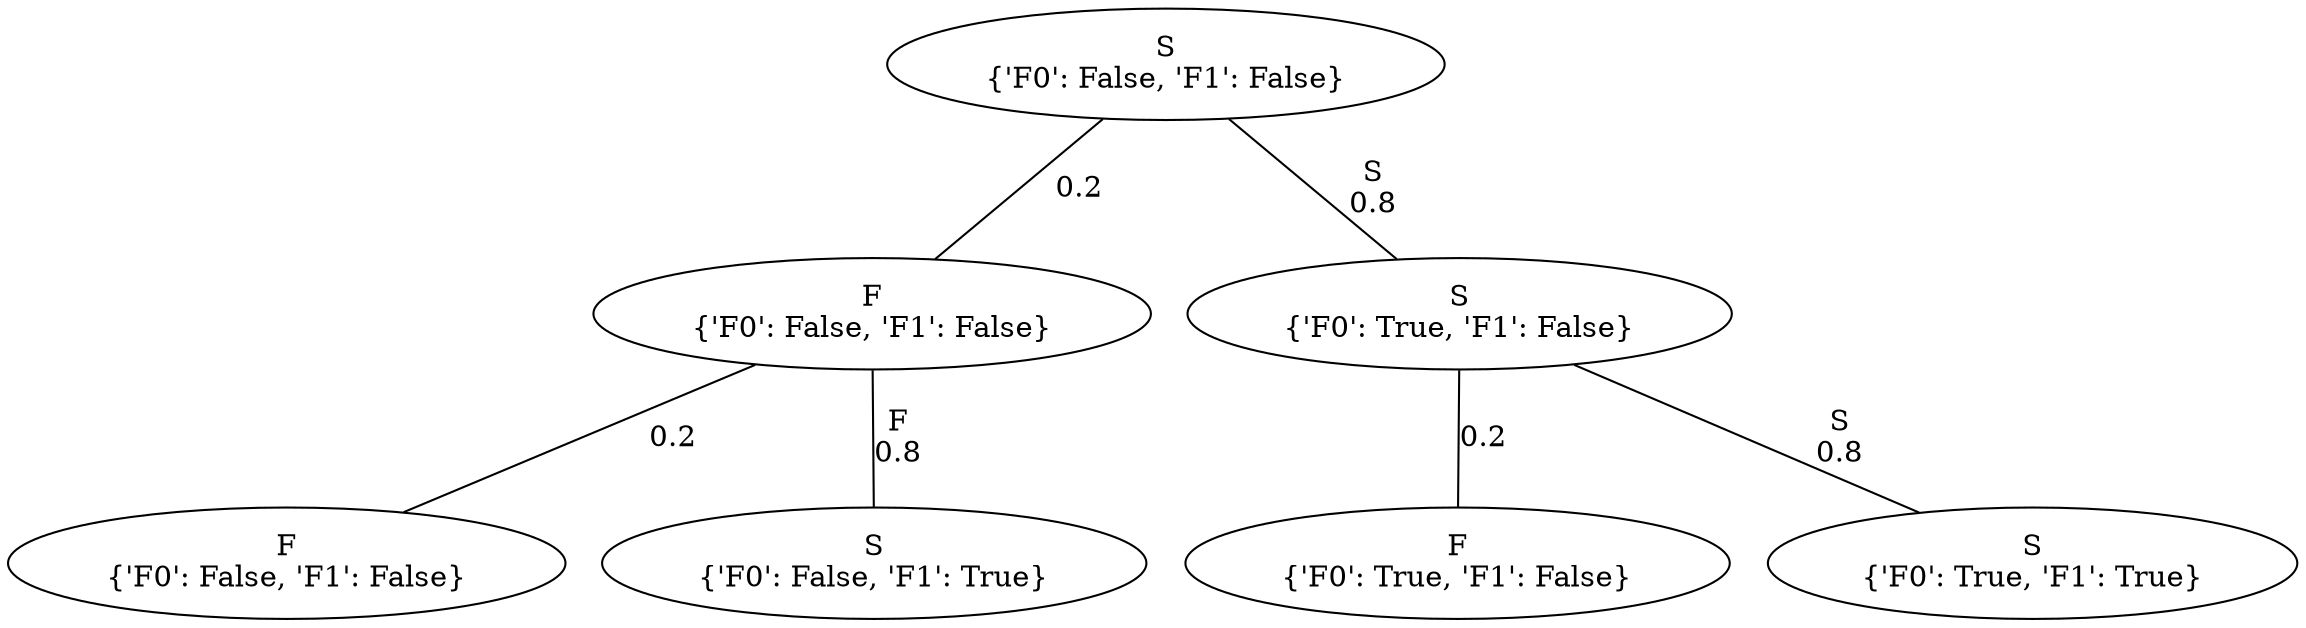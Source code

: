 graph G {
	140469817420256 [label="S
{'F0': False, 'F1': False}"]
	140469817420112 [label="S
{'F0': False, 'F1': False}"]
	140469817420256 -- 140469817420112 [label=0.2]
	140469817420112 [label="F
{'F0': False, 'F1': False}"]
	140469815374656 [label="F
{'F0': False, 'F1': False}"]
	140469817420112 -- 140469815374656 [label=0.2]
	140469815374656 [label="F
{'F0': False, 'F1': False}"]
	140469815374416 [label="{'F0': False, 'F1': True}"]
	140469817420112 -- 140469815374416 [label="F
0.8"]
	140469815374416 [label="S
{'F0': False, 'F1': True}"]
	140469815374320 [label="{'F0': True, 'F1': False}"]
	140469817420256 -- 140469815374320 [label="S
0.8"]
	140469815374320 [label="S
{'F0': True, 'F1': False}"]
	140469815374752 [label="S
{'F0': True, 'F1': False}"]
	140469815374320 -- 140469815374752 [label=0.2]
	140469815374752 [label="F
{'F0': True, 'F1': False}"]
	140469815374848 [label="{'F0': True, 'F1': True}"]
	140469815374320 -- 140469815374848 [label="S
0.8"]
	140469815374848 [label="S
{'F0': True, 'F1': True}"]
}
